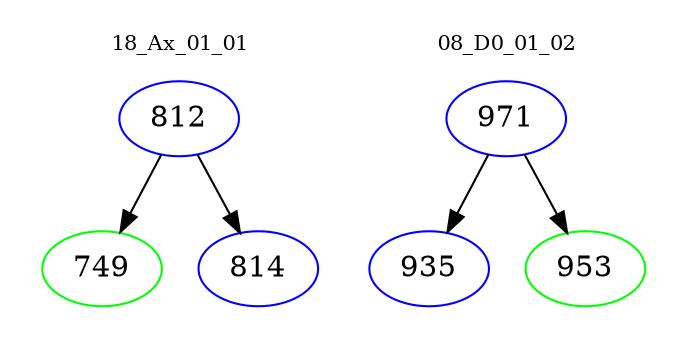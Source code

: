 digraph{
subgraph cluster_0 {
color = white
label = "18_Ax_01_01";
fontsize=10;
T0_812 [label="812", color="blue"]
T0_812 -> T0_749 [color="black"]
T0_749 [label="749", color="green"]
T0_812 -> T0_814 [color="black"]
T0_814 [label="814", color="blue"]
}
subgraph cluster_1 {
color = white
label = "08_D0_01_02";
fontsize=10;
T1_971 [label="971", color="blue"]
T1_971 -> T1_935 [color="black"]
T1_935 [label="935", color="blue"]
T1_971 -> T1_953 [color="black"]
T1_953 [label="953", color="green"]
}
}
